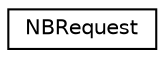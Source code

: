 digraph "Graphical Class Hierarchy"
{
  edge [fontname="Helvetica",fontsize="10",labelfontname="Helvetica",labelfontsize="10"];
  node [fontname="Helvetica",fontsize="10",shape=record];
  rankdir="LR";
  Node0 [label="NBRequest",height=0.2,width=0.4,color="black", fillcolor="white", style="filled",URL="$df/d8e/class_n_b_request.html"];
}
